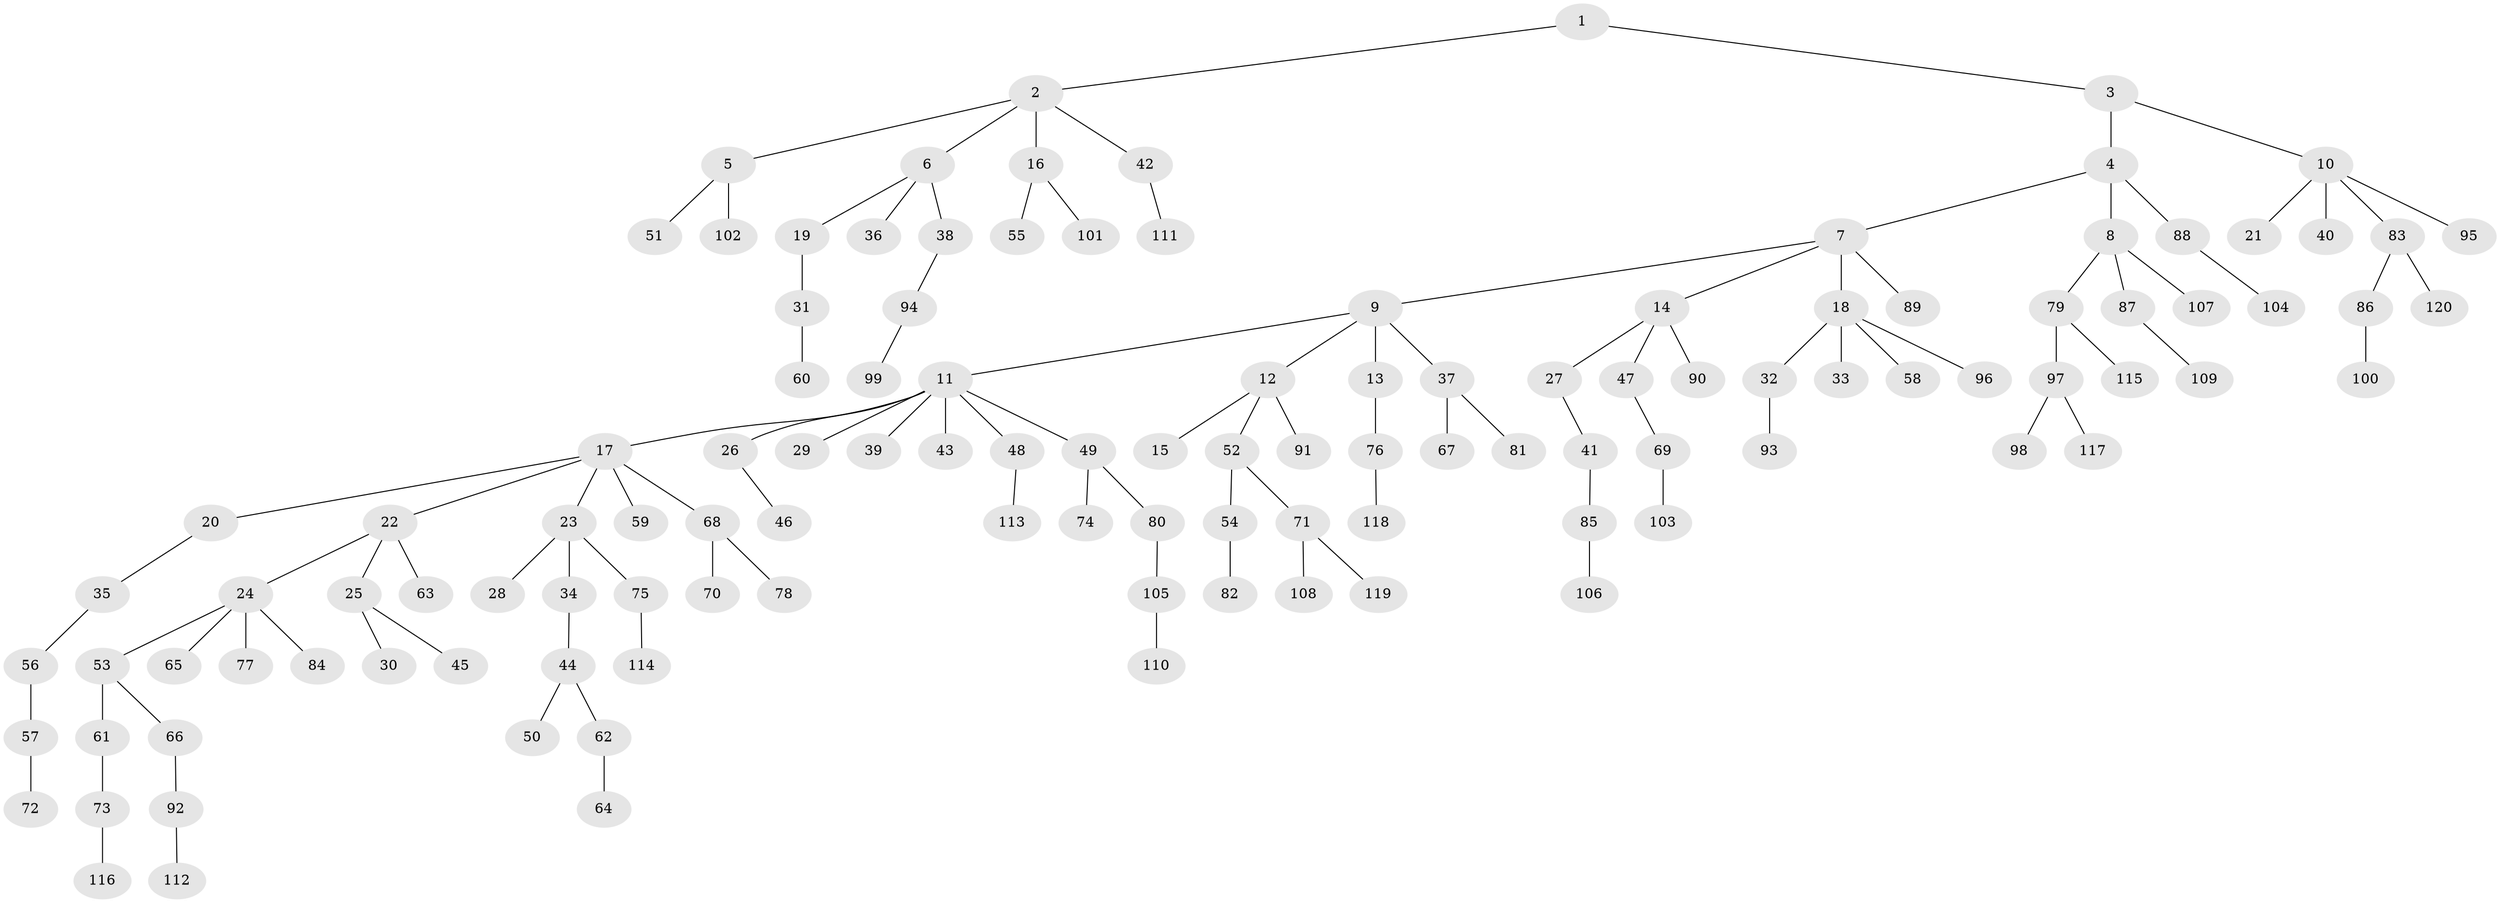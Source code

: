 // coarse degree distribution, {2: 0.3176470588235294, 5: 0.047058823529411764, 3: 0.12941176470588237, 4: 0.047058823529411764, 1: 0.4470588235294118, 7: 0.011764705882352941}
// Generated by graph-tools (version 1.1) at 2025/37/03/04/25 23:37:25]
// undirected, 120 vertices, 119 edges
graph export_dot {
  node [color=gray90,style=filled];
  1;
  2;
  3;
  4;
  5;
  6;
  7;
  8;
  9;
  10;
  11;
  12;
  13;
  14;
  15;
  16;
  17;
  18;
  19;
  20;
  21;
  22;
  23;
  24;
  25;
  26;
  27;
  28;
  29;
  30;
  31;
  32;
  33;
  34;
  35;
  36;
  37;
  38;
  39;
  40;
  41;
  42;
  43;
  44;
  45;
  46;
  47;
  48;
  49;
  50;
  51;
  52;
  53;
  54;
  55;
  56;
  57;
  58;
  59;
  60;
  61;
  62;
  63;
  64;
  65;
  66;
  67;
  68;
  69;
  70;
  71;
  72;
  73;
  74;
  75;
  76;
  77;
  78;
  79;
  80;
  81;
  82;
  83;
  84;
  85;
  86;
  87;
  88;
  89;
  90;
  91;
  92;
  93;
  94;
  95;
  96;
  97;
  98;
  99;
  100;
  101;
  102;
  103;
  104;
  105;
  106;
  107;
  108;
  109;
  110;
  111;
  112;
  113;
  114;
  115;
  116;
  117;
  118;
  119;
  120;
  1 -- 2;
  1 -- 3;
  2 -- 5;
  2 -- 6;
  2 -- 16;
  2 -- 42;
  3 -- 4;
  3 -- 10;
  4 -- 7;
  4 -- 8;
  4 -- 88;
  5 -- 51;
  5 -- 102;
  6 -- 19;
  6 -- 36;
  6 -- 38;
  7 -- 9;
  7 -- 14;
  7 -- 18;
  7 -- 89;
  8 -- 79;
  8 -- 87;
  8 -- 107;
  9 -- 11;
  9 -- 12;
  9 -- 13;
  9 -- 37;
  10 -- 21;
  10 -- 40;
  10 -- 83;
  10 -- 95;
  11 -- 17;
  11 -- 26;
  11 -- 29;
  11 -- 39;
  11 -- 43;
  11 -- 48;
  11 -- 49;
  12 -- 15;
  12 -- 52;
  12 -- 91;
  13 -- 76;
  14 -- 27;
  14 -- 47;
  14 -- 90;
  16 -- 55;
  16 -- 101;
  17 -- 20;
  17 -- 22;
  17 -- 23;
  17 -- 59;
  17 -- 68;
  18 -- 32;
  18 -- 33;
  18 -- 58;
  18 -- 96;
  19 -- 31;
  20 -- 35;
  22 -- 24;
  22 -- 25;
  22 -- 63;
  23 -- 28;
  23 -- 34;
  23 -- 75;
  24 -- 53;
  24 -- 65;
  24 -- 77;
  24 -- 84;
  25 -- 30;
  25 -- 45;
  26 -- 46;
  27 -- 41;
  31 -- 60;
  32 -- 93;
  34 -- 44;
  35 -- 56;
  37 -- 67;
  37 -- 81;
  38 -- 94;
  41 -- 85;
  42 -- 111;
  44 -- 50;
  44 -- 62;
  47 -- 69;
  48 -- 113;
  49 -- 74;
  49 -- 80;
  52 -- 54;
  52 -- 71;
  53 -- 61;
  53 -- 66;
  54 -- 82;
  56 -- 57;
  57 -- 72;
  61 -- 73;
  62 -- 64;
  66 -- 92;
  68 -- 70;
  68 -- 78;
  69 -- 103;
  71 -- 108;
  71 -- 119;
  73 -- 116;
  75 -- 114;
  76 -- 118;
  79 -- 97;
  79 -- 115;
  80 -- 105;
  83 -- 86;
  83 -- 120;
  85 -- 106;
  86 -- 100;
  87 -- 109;
  88 -- 104;
  92 -- 112;
  94 -- 99;
  97 -- 98;
  97 -- 117;
  105 -- 110;
}
